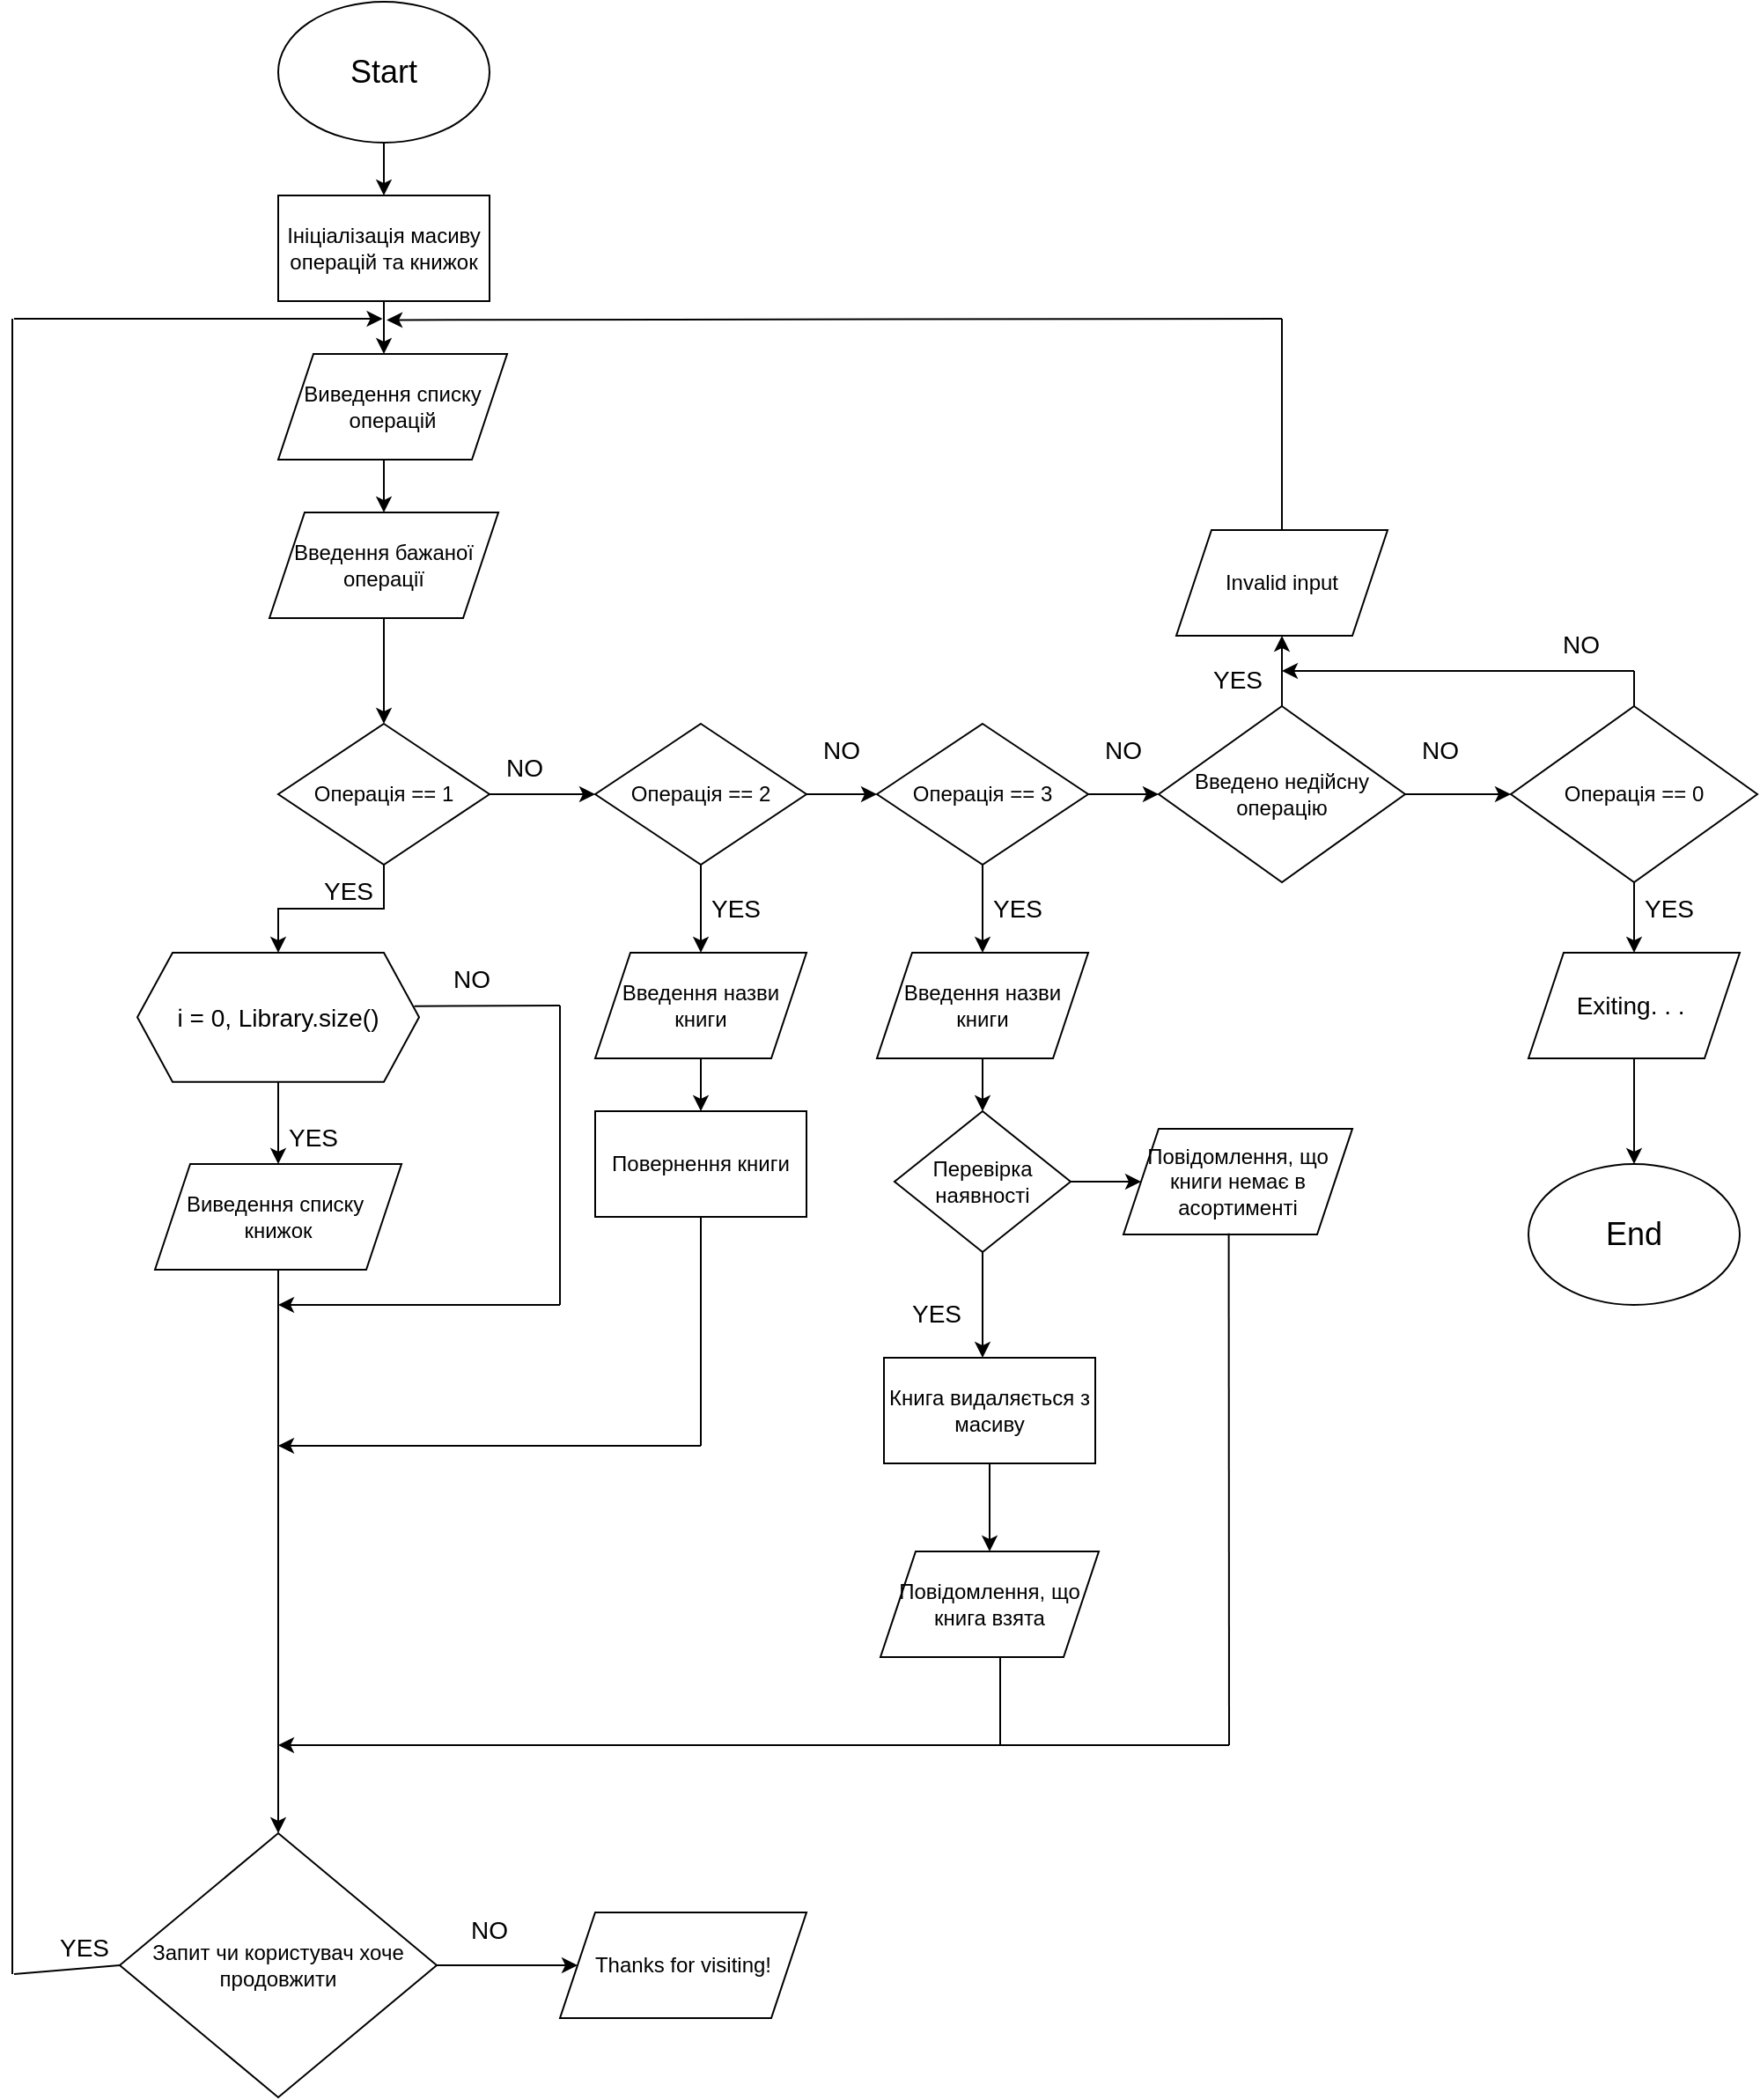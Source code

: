 <mxfile version="24.8.6">
  <diagram name="Сторінка-1" id="T6b-u8_2h9Rg3N3_Kx2l">
    <mxGraphModel grid="1" page="1" gridSize="10" guides="1" tooltips="1" connect="1" arrows="1" fold="1" pageScale="1" pageWidth="827" pageHeight="1169" math="0" shadow="0">
      <root>
        <mxCell id="0" />
        <mxCell id="1" parent="0" />
        <mxCell id="tO1ti88L_NxjMnnKhhtb-3" value="" style="edgeStyle=orthogonalEdgeStyle;rounded=0;orthogonalLoop=1;jettySize=auto;html=1;" edge="1" parent="1" source="tO1ti88L_NxjMnnKhhtb-1" target="tO1ti88L_NxjMnnKhhtb-2">
          <mxGeometry relative="1" as="geometry" />
        </mxCell>
        <mxCell id="tO1ti88L_NxjMnnKhhtb-1" value="&lt;font style=&quot;font-size: 18px;&quot;&gt;Start&lt;/font&gt;" style="ellipse;whiteSpace=wrap;html=1;" vertex="1" parent="1">
          <mxGeometry x="70" y="20" width="120" height="80" as="geometry" />
        </mxCell>
        <mxCell id="tO1ti88L_NxjMnnKhhtb-6" value="" style="edgeStyle=orthogonalEdgeStyle;rounded=0;orthogonalLoop=1;jettySize=auto;html=1;" edge="1" parent="1" source="tO1ti88L_NxjMnnKhhtb-2">
          <mxGeometry relative="1" as="geometry">
            <mxPoint x="130" y="220" as="targetPoint" />
          </mxGeometry>
        </mxCell>
        <mxCell id="tO1ti88L_NxjMnnKhhtb-2" value="Iніціалізація масиву операцій та книжок" style="rounded=0;whiteSpace=wrap;html=1;" vertex="1" parent="1">
          <mxGeometry x="70" y="130" width="120" height="60" as="geometry" />
        </mxCell>
        <mxCell id="tO1ti88L_NxjMnnKhhtb-8" value="" style="edgeStyle=orthogonalEdgeStyle;rounded=0;orthogonalLoop=1;jettySize=auto;html=1;" edge="1" parent="1">
          <mxGeometry relative="1" as="geometry">
            <mxPoint x="130" y="280" as="sourcePoint" />
            <mxPoint x="130" y="310" as="targetPoint" />
          </mxGeometry>
        </mxCell>
        <mxCell id="tO1ti88L_NxjMnnKhhtb-10" value="" style="edgeStyle=orthogonalEdgeStyle;rounded=0;orthogonalLoop=1;jettySize=auto;html=1;" edge="1" parent="1">
          <mxGeometry relative="1" as="geometry">
            <mxPoint x="130" y="430" as="targetPoint" />
            <mxPoint x="130" y="370" as="sourcePoint" />
          </mxGeometry>
        </mxCell>
        <mxCell id="tO1ti88L_NxjMnnKhhtb-19" value="&lt;font style=&quot;font-size: 18px;&quot;&gt;End&lt;/font&gt;" style="ellipse;whiteSpace=wrap;html=1;" vertex="1" parent="1">
          <mxGeometry x="780" y="680" width="120" height="80" as="geometry" />
        </mxCell>
        <mxCell id="tO1ti88L_NxjMnnKhhtb-23" value="" style="edgeStyle=orthogonalEdgeStyle;rounded=0;orthogonalLoop=1;jettySize=auto;html=1;" edge="1" parent="1" source="tO1ti88L_NxjMnnKhhtb-21" target="tO1ti88L_NxjMnnKhhtb-19">
          <mxGeometry relative="1" as="geometry" />
        </mxCell>
        <mxCell id="tO1ti88L_NxjMnnKhhtb-21" value="&lt;font style=&quot;font-size: 14px;&quot;&gt;Exiting. . .&amp;nbsp;&lt;/font&gt;" style="shape=parallelogram;perimeter=parallelogramPerimeter;whiteSpace=wrap;html=1;fixedSize=1;" vertex="1" parent="1">
          <mxGeometry x="780" y="560" width="120" height="60" as="geometry" />
        </mxCell>
        <mxCell id="tO1ti88L_NxjMnnKhhtb-28" value="" style="edgeStyle=orthogonalEdgeStyle;rounded=0;orthogonalLoop=1;jettySize=auto;html=1;" edge="1" parent="1" source="tO1ti88L_NxjMnnKhhtb-25" target="tO1ti88L_NxjMnnKhhtb-27">
          <mxGeometry relative="1" as="geometry" />
        </mxCell>
        <mxCell id="tO1ti88L_NxjMnnKhhtb-65" value="" style="edgeStyle=orthogonalEdgeStyle;rounded=0;orthogonalLoop=1;jettySize=auto;html=1;" edge="1" parent="1" source="tO1ti88L_NxjMnnKhhtb-25" target="tO1ti88L_NxjMnnKhhtb-64">
          <mxGeometry relative="1" as="geometry" />
        </mxCell>
        <mxCell id="tO1ti88L_NxjMnnKhhtb-25" value="Операція == 1" style="rhombus;whiteSpace=wrap;html=1;" vertex="1" parent="1">
          <mxGeometry x="70" y="430" width="120" height="80" as="geometry" />
        </mxCell>
        <mxCell id="tO1ti88L_NxjMnnKhhtb-32" value="" style="edgeStyle=orthogonalEdgeStyle;rounded=0;orthogonalLoop=1;jettySize=auto;html=1;" edge="1" parent="1" source="tO1ti88L_NxjMnnKhhtb-27" target="tO1ti88L_NxjMnnKhhtb-30">
          <mxGeometry relative="1" as="geometry" />
        </mxCell>
        <mxCell id="tO1ti88L_NxjMnnKhhtb-96" value="" style="edgeStyle=orthogonalEdgeStyle;rounded=0;orthogonalLoop=1;jettySize=auto;html=1;" edge="1" parent="1" source="tO1ti88L_NxjMnnKhhtb-27" target="tO1ti88L_NxjMnnKhhtb-95">
          <mxGeometry relative="1" as="geometry" />
        </mxCell>
        <mxCell id="tO1ti88L_NxjMnnKhhtb-27" value="Операція == 2" style="rhombus;whiteSpace=wrap;html=1;" vertex="1" parent="1">
          <mxGeometry x="250" y="430" width="120" height="80" as="geometry" />
        </mxCell>
        <mxCell id="tO1ti88L_NxjMnnKhhtb-29" value="&lt;font style=&quot;font-size: 14px;&quot;&gt;NO&lt;/font&gt;" style="text;strokeColor=none;align=center;fillColor=none;html=1;verticalAlign=middle;whiteSpace=wrap;rounded=0;" vertex="1" parent="1">
          <mxGeometry x="180" y="440" width="60" height="30" as="geometry" />
        </mxCell>
        <mxCell id="tO1ti88L_NxjMnnKhhtb-35" value="" style="edgeStyle=orthogonalEdgeStyle;rounded=0;orthogonalLoop=1;jettySize=auto;html=1;" edge="1" parent="1" source="tO1ti88L_NxjMnnKhhtb-30" target="tO1ti88L_NxjMnnKhhtb-34">
          <mxGeometry relative="1" as="geometry" />
        </mxCell>
        <mxCell id="tO1ti88L_NxjMnnKhhtb-103" value="" style="edgeStyle=orthogonalEdgeStyle;rounded=0;orthogonalLoop=1;jettySize=auto;html=1;" edge="1" parent="1" source="tO1ti88L_NxjMnnKhhtb-30" target="tO1ti88L_NxjMnnKhhtb-102">
          <mxGeometry relative="1" as="geometry" />
        </mxCell>
        <mxCell id="tO1ti88L_NxjMnnKhhtb-30" value="Операція == 3" style="rhombus;whiteSpace=wrap;html=1;" vertex="1" parent="1">
          <mxGeometry x="410" y="430" width="120" height="80" as="geometry" />
        </mxCell>
        <mxCell id="tO1ti88L_NxjMnnKhhtb-31" value="&lt;font style=&quot;font-size: 14px;&quot;&gt;NO&lt;/font&gt;" style="text;strokeColor=none;align=center;fillColor=none;html=1;verticalAlign=middle;whiteSpace=wrap;rounded=0;" vertex="1" parent="1">
          <mxGeometry x="360" y="430" width="60" height="30" as="geometry" />
        </mxCell>
        <mxCell id="tO1ti88L_NxjMnnKhhtb-44" value="" style="edgeStyle=orthogonalEdgeStyle;rounded=0;orthogonalLoop=1;jettySize=auto;html=1;" edge="1" parent="1" source="tO1ti88L_NxjMnnKhhtb-34" target="tO1ti88L_NxjMnnKhhtb-43">
          <mxGeometry relative="1" as="geometry" />
        </mxCell>
        <mxCell id="tO1ti88L_NxjMnnKhhtb-49" value="" style="edgeStyle=orthogonalEdgeStyle;rounded=0;orthogonalLoop=1;jettySize=auto;html=1;" edge="1" parent="1" source="tO1ti88L_NxjMnnKhhtb-34" target="tO1ti88L_NxjMnnKhhtb-48">
          <mxGeometry relative="1" as="geometry" />
        </mxCell>
        <mxCell id="tO1ti88L_NxjMnnKhhtb-34" value="Введено недійсну операцію" style="rhombus;whiteSpace=wrap;html=1;" vertex="1" parent="1">
          <mxGeometry x="570" y="420" width="140" height="100" as="geometry" />
        </mxCell>
        <mxCell id="tO1ti88L_NxjMnnKhhtb-36" value="&lt;font style=&quot;font-size: 14px;&quot;&gt;NO&lt;/font&gt;" style="text;strokeColor=none;align=center;fillColor=none;html=1;verticalAlign=middle;whiteSpace=wrap;rounded=0;" vertex="1" parent="1">
          <mxGeometry x="520" y="430" width="60" height="30" as="geometry" />
        </mxCell>
        <mxCell id="tO1ti88L_NxjMnnKhhtb-40" value="&lt;font style=&quot;font-size: 14px;&quot;&gt;YES&lt;/font&gt;" style="text;strokeColor=none;align=center;fillColor=none;html=1;verticalAlign=middle;whiteSpace=wrap;rounded=0;" vertex="1" parent="1">
          <mxGeometry x="585" y="390" width="60" height="30" as="geometry" />
        </mxCell>
        <mxCell id="tO1ti88L_NxjMnnKhhtb-43" value="Invalid input" style="shape=parallelogram;perimeter=parallelogramPerimeter;whiteSpace=wrap;html=1;fixedSize=1;" vertex="1" parent="1">
          <mxGeometry x="580" y="320" width="120" height="60" as="geometry" />
        </mxCell>
        <mxCell id="tO1ti88L_NxjMnnKhhtb-46" value="" style="endArrow=none;html=1;rounded=0;exitX=0.5;exitY=0;exitDx=0;exitDy=0;" edge="1" parent="1" source="tO1ti88L_NxjMnnKhhtb-43">
          <mxGeometry width="50" height="50" relative="1" as="geometry">
            <mxPoint x="650" y="490" as="sourcePoint" />
            <mxPoint x="640" y="200" as="targetPoint" />
          </mxGeometry>
        </mxCell>
        <mxCell id="tO1ti88L_NxjMnnKhhtb-47" value="" style="endArrow=classic;html=1;rounded=0;entryX=1.013;entryY=0.345;entryDx=0;entryDy=0;entryPerimeter=0;" edge="1" parent="1">
          <mxGeometry width="50" height="50" relative="1" as="geometry">
            <mxPoint x="640" y="200" as="sourcePoint" />
            <mxPoint x="131.56" y="200.7" as="targetPoint" />
          </mxGeometry>
        </mxCell>
        <mxCell id="tO1ti88L_NxjMnnKhhtb-53" value="" style="edgeStyle=orthogonalEdgeStyle;rounded=0;orthogonalLoop=1;jettySize=auto;html=1;" edge="1" parent="1" source="tO1ti88L_NxjMnnKhhtb-48" target="tO1ti88L_NxjMnnKhhtb-21">
          <mxGeometry relative="1" as="geometry" />
        </mxCell>
        <mxCell id="tO1ti88L_NxjMnnKhhtb-48" value="Операція == 0" style="rhombus;whiteSpace=wrap;html=1;" vertex="1" parent="1">
          <mxGeometry x="770" y="420" width="140" height="100" as="geometry" />
        </mxCell>
        <mxCell id="tO1ti88L_NxjMnnKhhtb-50" value="&lt;font style=&quot;font-size: 14px;&quot;&gt;NO&lt;/font&gt;" style="text;strokeColor=none;align=center;fillColor=none;html=1;verticalAlign=middle;whiteSpace=wrap;rounded=0;" vertex="1" parent="1">
          <mxGeometry x="700" y="430" width="60" height="30" as="geometry" />
        </mxCell>
        <mxCell id="tO1ti88L_NxjMnnKhhtb-51" value="&lt;font style=&quot;font-size: 14px;&quot;&gt;YES&lt;/font&gt;" style="text;strokeColor=none;align=center;fillColor=none;html=1;verticalAlign=middle;whiteSpace=wrap;rounded=0;" vertex="1" parent="1">
          <mxGeometry x="830" y="520" width="60" height="30" as="geometry" />
        </mxCell>
        <mxCell id="tO1ti88L_NxjMnnKhhtb-54" style="edgeStyle=orthogonalEdgeStyle;rounded=0;orthogonalLoop=1;jettySize=auto;html=1;exitX=0.5;exitY=1;exitDx=0;exitDy=0;" edge="1" parent="1" source="tO1ti88L_NxjMnnKhhtb-51" target="tO1ti88L_NxjMnnKhhtb-51">
          <mxGeometry relative="1" as="geometry" />
        </mxCell>
        <mxCell id="tO1ti88L_NxjMnnKhhtb-55" value="&lt;font style=&quot;font-size: 14px;&quot;&gt;NO&lt;/font&gt;" style="text;strokeColor=none;align=center;fillColor=none;html=1;verticalAlign=middle;whiteSpace=wrap;rounded=0;" vertex="1" parent="1">
          <mxGeometry x="780" y="370" width="60" height="30" as="geometry" />
        </mxCell>
        <mxCell id="tO1ti88L_NxjMnnKhhtb-56" value="" style="endArrow=none;html=1;rounded=0;exitX=0.5;exitY=0;exitDx=0;exitDy=0;" edge="1" parent="1" source="tO1ti88L_NxjMnnKhhtb-48">
          <mxGeometry width="50" height="50" relative="1" as="geometry">
            <mxPoint x="720" y="410" as="sourcePoint" />
            <mxPoint x="840" y="400" as="targetPoint" />
          </mxGeometry>
        </mxCell>
        <mxCell id="tO1ti88L_NxjMnnKhhtb-57" value="" style="endArrow=classic;html=1;rounded=0;entryX=1;entryY=0.5;entryDx=0;entryDy=0;" edge="1" parent="1">
          <mxGeometry width="50" height="50" relative="1" as="geometry">
            <mxPoint x="840" y="400" as="sourcePoint" />
            <mxPoint x="640" y="400" as="targetPoint" />
          </mxGeometry>
        </mxCell>
        <mxCell id="tO1ti88L_NxjMnnKhhtb-58" value="Виведення списку&amp;nbsp;&lt;br&gt;книжок" style="shape=parallelogram;perimeter=parallelogramPerimeter;whiteSpace=wrap;html=1;fixedSize=1;" vertex="1" parent="1">
          <mxGeometry y="680" width="140" height="60" as="geometry" />
        </mxCell>
        <mxCell id="tO1ti88L_NxjMnnKhhtb-66" value="" style="edgeStyle=orthogonalEdgeStyle;rounded=0;orthogonalLoop=1;jettySize=auto;html=1;" edge="1" parent="1" source="tO1ti88L_NxjMnnKhhtb-64" target="tO1ti88L_NxjMnnKhhtb-58">
          <mxGeometry relative="1" as="geometry" />
        </mxCell>
        <mxCell id="tO1ti88L_NxjMnnKhhtb-64" value="&lt;font style=&quot;font-size: 14px;&quot;&gt;і = 0, Library.size()&lt;/font&gt;" style="shape=hexagon;perimeter=hexagonPerimeter2;whiteSpace=wrap;html=1;fixedSize=1;" vertex="1" parent="1">
          <mxGeometry x="-10" y="560" width="160" height="73.33" as="geometry" />
        </mxCell>
        <mxCell id="tO1ti88L_NxjMnnKhhtb-83" value="" style="edgeStyle=orthogonalEdgeStyle;rounded=0;orthogonalLoop=1;jettySize=auto;html=1;" edge="1" parent="1" source="tO1ti88L_NxjMnnKhhtb-69" target="tO1ti88L_NxjMnnKhhtb-74">
          <mxGeometry relative="1" as="geometry" />
        </mxCell>
        <mxCell id="tO1ti88L_NxjMnnKhhtb-69" value="Запит чи користувач хоче продовжити" style="rhombus;whiteSpace=wrap;html=1;" vertex="1" parent="1">
          <mxGeometry x="-20" y="1060" width="180" height="150" as="geometry" />
        </mxCell>
        <mxCell id="tO1ti88L_NxjMnnKhhtb-74" value="Thanks for visiting!" style="shape=parallelogram;perimeter=parallelogramPerimeter;whiteSpace=wrap;html=1;fixedSize=1;" vertex="1" parent="1">
          <mxGeometry x="230" y="1105" width="140" height="60" as="geometry" />
        </mxCell>
        <mxCell id="tO1ti88L_NxjMnnKhhtb-84" value="&lt;font style=&quot;font-size: 14px;&quot;&gt;NO&lt;/font&gt;" style="text;strokeColor=none;align=center;fillColor=none;html=1;verticalAlign=middle;whiteSpace=wrap;rounded=0;" vertex="1" parent="1">
          <mxGeometry x="160" y="1100" width="60" height="30" as="geometry" />
        </mxCell>
        <mxCell id="tO1ti88L_NxjMnnKhhtb-88" value="&lt;font style=&quot;font-size: 14px;&quot;&gt;YES&lt;/font&gt;" style="text;strokeColor=none;align=center;fillColor=none;html=1;verticalAlign=middle;whiteSpace=wrap;rounded=0;" vertex="1" parent="1">
          <mxGeometry x="-70" y="1110" width="60" height="30" as="geometry" />
        </mxCell>
        <mxCell id="tO1ti88L_NxjMnnKhhtb-91" value="" style="endArrow=none;html=1;rounded=0;" edge="1" parent="1">
          <mxGeometry width="50" height="50" relative="1" as="geometry">
            <mxPoint x="-81" y="1140" as="sourcePoint" />
            <mxPoint x="-81" y="200" as="targetPoint" />
          </mxGeometry>
        </mxCell>
        <mxCell id="tO1ti88L_NxjMnnKhhtb-92" value="" style="endArrow=classic;html=1;rounded=0;entryX=-0.006;entryY=0.631;entryDx=0;entryDy=0;entryPerimeter=0;" edge="1" parent="1">
          <mxGeometry width="50" height="50" relative="1" as="geometry">
            <mxPoint x="-80" y="200" as="sourcePoint" />
            <mxPoint x="129.28" y="200" as="targetPoint" />
          </mxGeometry>
        </mxCell>
        <mxCell id="tO1ti88L_NxjMnnKhhtb-99" value="" style="edgeStyle=orthogonalEdgeStyle;rounded=0;orthogonalLoop=1;jettySize=auto;html=1;" edge="1" parent="1" source="tO1ti88L_NxjMnnKhhtb-95" target="tO1ti88L_NxjMnnKhhtb-98">
          <mxGeometry relative="1" as="geometry" />
        </mxCell>
        <mxCell id="tO1ti88L_NxjMnnKhhtb-95" value="Введення назви книги" style="shape=parallelogram;perimeter=parallelogramPerimeter;whiteSpace=wrap;html=1;fixedSize=1;" vertex="1" parent="1">
          <mxGeometry x="250" y="560" width="120" height="60" as="geometry" />
        </mxCell>
        <mxCell id="tO1ti88L_NxjMnnKhhtb-97" value="&lt;font style=&quot;font-size: 14px;&quot;&gt;YES&lt;/font&gt;" style="text;strokeColor=none;align=center;fillColor=none;html=1;verticalAlign=middle;whiteSpace=wrap;rounded=0;" vertex="1" parent="1">
          <mxGeometry x="300" y="520" width="60" height="30" as="geometry" />
        </mxCell>
        <mxCell id="tO1ti88L_NxjMnnKhhtb-98" value="Повернення книги" style="rounded=0;whiteSpace=wrap;html=1;" vertex="1" parent="1">
          <mxGeometry x="250" y="650" width="120" height="60" as="geometry" />
        </mxCell>
        <mxCell id="tO1ti88L_NxjMnnKhhtb-100" value="" style="endArrow=none;html=1;rounded=0;exitX=0.5;exitY=1;exitDx=0;exitDy=0;" edge="1" parent="1" source="tO1ti88L_NxjMnnKhhtb-98">
          <mxGeometry width="50" height="50" relative="1" as="geometry">
            <mxPoint x="350" y="860" as="sourcePoint" />
            <mxPoint x="310" y="840" as="targetPoint" />
          </mxGeometry>
        </mxCell>
        <mxCell id="tO1ti88L_NxjMnnKhhtb-101" value="" style="endArrow=classic;html=1;rounded=0;" edge="1" parent="1">
          <mxGeometry width="50" height="50" relative="1" as="geometry">
            <mxPoint x="310" y="840" as="sourcePoint" />
            <mxPoint x="70" y="840" as="targetPoint" />
          </mxGeometry>
        </mxCell>
        <mxCell id="tO1ti88L_NxjMnnKhhtb-107" value="" style="edgeStyle=orthogonalEdgeStyle;rounded=0;orthogonalLoop=1;jettySize=auto;html=1;" edge="1" parent="1" source="tO1ti88L_NxjMnnKhhtb-102" target="tO1ti88L_NxjMnnKhhtb-106">
          <mxGeometry relative="1" as="geometry" />
        </mxCell>
        <mxCell id="tO1ti88L_NxjMnnKhhtb-102" value="Введення назви книги" style="shape=parallelogram;perimeter=parallelogramPerimeter;whiteSpace=wrap;html=1;fixedSize=1;" vertex="1" parent="1">
          <mxGeometry x="410" y="560" width="120" height="60" as="geometry" />
        </mxCell>
        <mxCell id="tO1ti88L_NxjMnnKhhtb-104" value="&lt;font style=&quot;font-size: 14px;&quot;&gt;YES&lt;/font&gt;" style="text;strokeColor=none;align=center;fillColor=none;html=1;verticalAlign=middle;whiteSpace=wrap;rounded=0;" vertex="1" parent="1">
          <mxGeometry x="460" y="520" width="60" height="30" as="geometry" />
        </mxCell>
        <mxCell id="tO1ti88L_NxjMnnKhhtb-109" value="" style="edgeStyle=orthogonalEdgeStyle;rounded=0;orthogonalLoop=1;jettySize=auto;html=1;" edge="1" parent="1" source="tO1ti88L_NxjMnnKhhtb-106">
          <mxGeometry relative="1" as="geometry">
            <mxPoint x="470" y="790" as="targetPoint" />
          </mxGeometry>
        </mxCell>
        <mxCell id="tO1ti88L_NxjMnnKhhtb-117" value="" style="edgeStyle=orthogonalEdgeStyle;rounded=0;orthogonalLoop=1;jettySize=auto;html=1;" edge="1" parent="1" source="tO1ti88L_NxjMnnKhhtb-106" target="tO1ti88L_NxjMnnKhhtb-116">
          <mxGeometry relative="1" as="geometry" />
        </mxCell>
        <mxCell id="tO1ti88L_NxjMnnKhhtb-106" value="Перевірка наявності" style="rhombus;whiteSpace=wrap;html=1;" vertex="1" parent="1">
          <mxGeometry x="420" y="650" width="100" height="80" as="geometry" />
        </mxCell>
        <mxCell id="tO1ti88L_NxjMnnKhhtb-110" value="&lt;font style=&quot;font-size: 14px;&quot;&gt;YES&lt;/font&gt;" style="text;strokeColor=none;align=center;fillColor=none;html=1;verticalAlign=middle;whiteSpace=wrap;rounded=0;" vertex="1" parent="1">
          <mxGeometry x="414" y="750" width="60" height="30" as="geometry" />
        </mxCell>
        <mxCell id="tO1ti88L_NxjMnnKhhtb-114" value="" style="edgeStyle=orthogonalEdgeStyle;rounded=0;orthogonalLoop=1;jettySize=auto;html=1;" edge="1" parent="1" source="tO1ti88L_NxjMnnKhhtb-112" target="tO1ti88L_NxjMnnKhhtb-113">
          <mxGeometry relative="1" as="geometry" />
        </mxCell>
        <mxCell id="tO1ti88L_NxjMnnKhhtb-112" value="Книга видаляється з масиву" style="rounded=0;whiteSpace=wrap;html=1;" vertex="1" parent="1">
          <mxGeometry x="414" y="790" width="120" height="60" as="geometry" />
        </mxCell>
        <mxCell id="tO1ti88L_NxjMnnKhhtb-113" value="Повідомлення, що книга взята" style="shape=parallelogram;perimeter=parallelogramPerimeter;whiteSpace=wrap;html=1;fixedSize=1;" vertex="1" parent="1">
          <mxGeometry x="412" y="900" width="124" height="60" as="geometry" />
        </mxCell>
        <mxCell id="tO1ti88L_NxjMnnKhhtb-116" value="Повідомлення, що книги немає в асортименті" style="shape=parallelogram;perimeter=parallelogramPerimeter;whiteSpace=wrap;html=1;fixedSize=1;" vertex="1" parent="1">
          <mxGeometry x="550" y="660" width="130" height="60" as="geometry" />
        </mxCell>
        <mxCell id="tO1ti88L_NxjMnnKhhtb-118" value="" style="endArrow=none;html=1;rounded=0;exitX=0.5;exitY=1;exitDx=0;exitDy=0;" edge="1" parent="1">
          <mxGeometry width="50" height="50" relative="1" as="geometry">
            <mxPoint x="480" y="960" as="sourcePoint" />
            <mxPoint x="480" y="1010" as="targetPoint" />
          </mxGeometry>
        </mxCell>
        <mxCell id="tO1ti88L_NxjMnnKhhtb-120" value="" style="endArrow=classic;html=1;rounded=0;" edge="1" parent="1">
          <mxGeometry width="50" height="50" relative="1" as="geometry">
            <mxPoint x="610" y="1010" as="sourcePoint" />
            <mxPoint x="70" y="1010" as="targetPoint" />
          </mxGeometry>
        </mxCell>
        <mxCell id="tO1ti88L_NxjMnnKhhtb-121" value="" style="endArrow=none;html=1;rounded=0;exitX=0.46;exitY=0.989;exitDx=0;exitDy=0;exitPerimeter=0;" edge="1" parent="1" source="tO1ti88L_NxjMnnKhhtb-116">
          <mxGeometry width="50" height="50" relative="1" as="geometry">
            <mxPoint x="400" y="960" as="sourcePoint" />
            <mxPoint x="610" y="1010" as="targetPoint" />
          </mxGeometry>
        </mxCell>
        <mxCell id="fKr1wcBbO6wkeP43xNfp-1" value="&lt;font style=&quot;font-size: 14px;&quot;&gt;YES&lt;/font&gt;" style="text;strokeColor=none;align=center;fillColor=none;html=1;verticalAlign=middle;whiteSpace=wrap;rounded=0;" vertex="1" parent="1">
          <mxGeometry x="80" y="510" width="60" height="30" as="geometry" />
        </mxCell>
        <mxCell id="UejTRZ5zeXeiDjVOWG4x-1" value="Виведення списку операцій" style="shape=parallelogram;perimeter=parallelogramPerimeter;whiteSpace=wrap;html=1;fixedSize=1;" vertex="1" parent="1">
          <mxGeometry x="70" y="220" width="130" height="60" as="geometry" />
        </mxCell>
        <mxCell id="UejTRZ5zeXeiDjVOWG4x-2" value="Введення бажаної операції" style="shape=parallelogram;perimeter=parallelogramPerimeter;whiteSpace=wrap;html=1;fixedSize=1;" vertex="1" parent="1">
          <mxGeometry x="65" y="310" width="130" height="60" as="geometry" />
        </mxCell>
        <mxCell id="smuDDi-BtVNabOqPC5_u-1" value="&lt;font style=&quot;font-size: 14px;&quot;&gt;YES&lt;/font&gt;" style="text;strokeColor=none;align=center;fillColor=none;html=1;verticalAlign=middle;whiteSpace=wrap;rounded=0;" vertex="1" parent="1">
          <mxGeometry x="60" y="650" width="60" height="30" as="geometry" />
        </mxCell>
        <mxCell id="smuDDi-BtVNabOqPC5_u-2" value="" style="endArrow=none;html=1;rounded=0;exitX=0.983;exitY=0.414;exitDx=0;exitDy=0;exitPerimeter=0;" edge="1" parent="1" source="tO1ti88L_NxjMnnKhhtb-64">
          <mxGeometry width="50" height="50" relative="1" as="geometry">
            <mxPoint x="150" y="800" as="sourcePoint" />
            <mxPoint x="230" y="590" as="targetPoint" />
          </mxGeometry>
        </mxCell>
        <mxCell id="smuDDi-BtVNabOqPC5_u-3" value="" style="endArrow=none;html=1;rounded=0;" edge="1" parent="1">
          <mxGeometry width="50" height="50" relative="1" as="geometry">
            <mxPoint x="230" y="760" as="sourcePoint" />
            <mxPoint x="230" y="590" as="targetPoint" />
          </mxGeometry>
        </mxCell>
        <mxCell id="smuDDi-BtVNabOqPC5_u-4" value="" style="endArrow=classic;html=1;rounded=0;" edge="1" parent="1">
          <mxGeometry width="50" height="50" relative="1" as="geometry">
            <mxPoint x="230" y="760" as="sourcePoint" />
            <mxPoint x="70" y="760" as="targetPoint" />
          </mxGeometry>
        </mxCell>
        <mxCell id="smuDDi-BtVNabOqPC5_u-5" value="&lt;font style=&quot;font-size: 14px;&quot;&gt;NO&lt;/font&gt;" style="text;strokeColor=none;align=center;fillColor=none;html=1;verticalAlign=middle;whiteSpace=wrap;rounded=0;" vertex="1" parent="1">
          <mxGeometry x="150" y="560" width="60" height="30" as="geometry" />
        </mxCell>
        <mxCell id="smuDDi-BtVNabOqPC5_u-6" value="" style="endArrow=classic;html=1;rounded=0;exitX=0.5;exitY=1;exitDx=0;exitDy=0;entryX=0.5;entryY=0;entryDx=0;entryDy=0;" edge="1" parent="1" source="tO1ti88L_NxjMnnKhhtb-58" target="tO1ti88L_NxjMnnKhhtb-69">
          <mxGeometry width="50" height="50" relative="1" as="geometry">
            <mxPoint x="130" y="1030" as="sourcePoint" />
            <mxPoint x="180" y="980" as="targetPoint" />
          </mxGeometry>
        </mxCell>
        <mxCell id="smuDDi-BtVNabOqPC5_u-7" value="" style="endArrow=none;html=1;rounded=0;exitX=0;exitY=0.5;exitDx=0;exitDy=0;" edge="1" parent="1" source="tO1ti88L_NxjMnnKhhtb-69">
          <mxGeometry width="50" height="50" relative="1" as="geometry">
            <mxPoint x="100" y="1030" as="sourcePoint" />
            <mxPoint x="-80" y="1140" as="targetPoint" />
          </mxGeometry>
        </mxCell>
      </root>
    </mxGraphModel>
  </diagram>
</mxfile>
